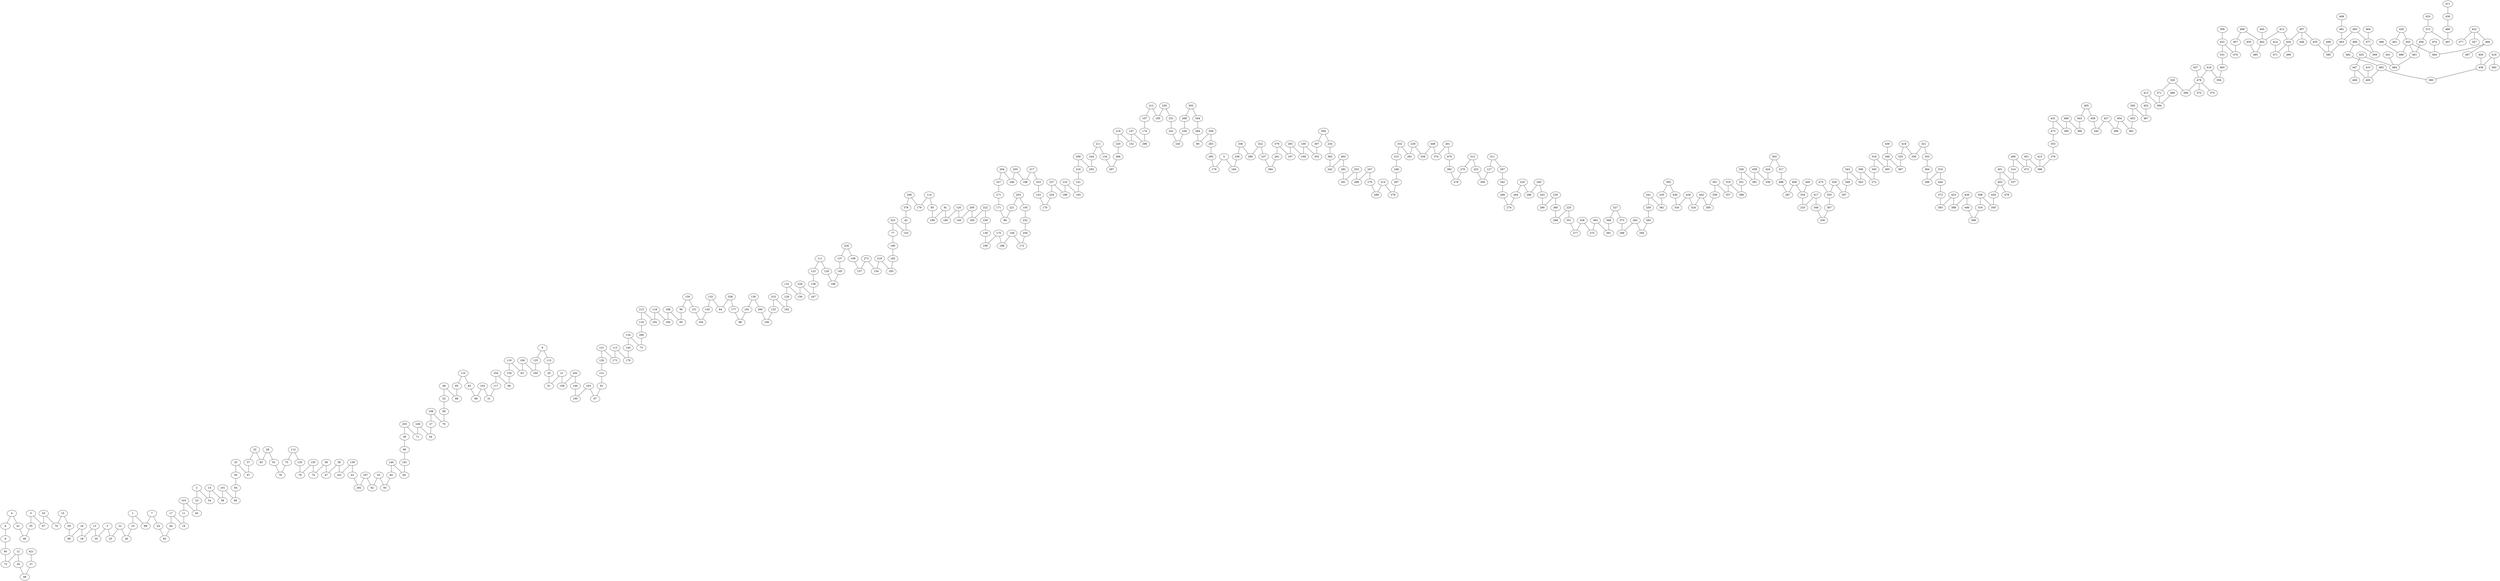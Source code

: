 graph G{
0--35;
0--67;
1--10;
1--88;
2--23;
2--54;
3--20;
3--25;
4--6;
4--41;
5--178;
5--184;
6--8;
7--88;
7--24;
8--40;
9--125;
9--115;
400--314;
400--472;
401--402;
401--337;
402--429;
402--479;
403--242;
403--282;
404--438;
405--443;
405--458;
406--287;
406--354;
407--434;
407--435;
407--448;
408--491;
409--457;
409--462;
410--495;
411--430;
412--462;
412--434;
413--452;
413--394;
414--471;
415--396;
416--438;
416--492;
417--233;
417--348;
418--325;
418--330;
419--478;
419--356;
420--455;
420--481;
421--37;
300--453;
300--467;
301--358;
301--357;
422--466;
422--377;
422--347;
302--424;
302--317;
423--393;
423--388;
303--208;
303--344;
424--339;
304--307;
304--234;
425--447;
425--484;
305--335;
305--436;
426--388;
426--446;
306--363;
306--272;
427--345;
427--490;
307--352;
428--334;
428--324;
308--316;
308--350;
429--350;
309--432;
430--480;
310--296;
310--444;
431--473;
431--385;
311--127;
311--207;
432--331;
432--476;
312--270;
312--223;
433--313;
434--471;
434--499;
313--456;
313--497;
314--337;
435--380;
315--133;
315--162;
436--334;
316--398;
437--478;
317--496;
438--390;
318--340;
318--365;
439--346;
319--357;
319--389;
440--354;
320--371;
320--399;
441--484;
200--149;
200--165;
442--324;
442--295;
321--330;
321--333;
322--280;
322--237;
201--374;
201--470;
443--386;
202--158;
202--146;
323--77;
323--153;
444--372;
203--105;
203--221;
445--462;
204--257;
204--246;
325--387;
446--398;
205--246;
205--186;
326--251;
326--381;
447--495;
447--468;
206--378;
206--179;
327--368;
327--373;
449--258;
449--374;
207--342;
328--277;
328--275;
208--236;
329--355;
329--397;
209--216;
209--293;
450--485;
451--472;
451--396;
210--189;
210--193;
452--467;
331--463;
211--244;
211--134;
332--215;
332--281;
453--382;
212--107;
212--185;
333--364;
454--490;
454--382;
213--116;
213--192;
455--461;
455--489;
455--494;
214--289;
214--279;
335--361;
456--461;
336--238;
336--280;
215--248;
457--476;
216--141;
458--345;
338--84;
338--177;
217--186;
217--253;
459--381;
459--339;
218--154;
218--183;
219--220;
219--152;
460--385;
460--386;
340--272;
461--484;
220--366;
341--259;
341--361;
462--485;
221--86;
100--169;
100--352;
342--269;
463--356;
101--58;
101--69;
222--165;
222--239;
343--349;
343--363;
464--477;
102--96;
102--31;
344--284;
223--395;
465--493;
465--477;
103--11;
103--45;
224--264;
224--286;
466--494;
466--487;
104--117;
104--99;
225--268;
225--351;
346--365;
346--387;
226--137;
226--109;
105--232;
106--63;
106--160;
227--254;
227--189;
348--256;
469--369;
469--482;
228--156;
228--187;
107--174;
349--397;
108--27;
108--79;
229--281;
229--258;
109--157;
470--392;
230--185;
230--231;
351--277;
110--65;
110--82;
231--241;
473--353;
111--123;
111--129;
232--250;
353--376;
474--494;
112--75;
112--135;
354--233;
475--355;
113--173;
113--176;
234--362;
355--367;
114--179;
114--85;
235--290;
235--360;
477--369;
115--29;
236--245;
478--399;
478--370;
478--375;
116--266;
237--384;
358--295;
117--31;
359--80;
359--263;
238--184;
118--192;
118--194;
239--136;
119--159;
119--63;
10--26;
11--19;
12--30;
12--72;
13--18;
13--20;
14--54;
14--58;
15--70;
15--59;
16--89;
16--18;
17--44;
17--19;
480--497;
360--268;
240--286;
240--243;
482--483;
120--190;
120--149;
241--245;
362--242;
483--390;
483--495;
121--126;
121--173;
122--128;
122--156;
243--290;
364--296;
123--138;
244--293;
486--394;
124--144;
124--73;
366--297;
125--160;
367--256;
488--489;
126--131;
247--299;
247--276;
368--391;
248--267;
127--395;
249--71;
249--34;
128--162;
129--198;
21--51;
21--158;
22--25;
22--26;
23--45;
24--92;
27--34;
28--83;
28--61;
29--51;
491--493;
250--172;
371--394;
130--181;
130--260;
251--389;
372--393;
493--380;
131--91;
252--291;
252--299;
373--288;
132--142;
132--84;
253--143;
133--166;
254--170;
496--287;
255--39;
255--71;
134--297;
376--396;
135--78;
498--380;
378--42;
136--196;
257--271;
137--145;
379--261;
379--197;
138--187;
259--283;
139--161;
139--43;
30--48;
32--57;
32--83;
33--50;
33--87;
35--46;
36--47;
36--161;
37--48;
38--74;
38--47;
39--66;
260--166;
140--60;
140--94;
261--384;
141--193;
383--275;
383--391;
262--288;
262--294;
142--164;
263--285;
143--170;
264--274;
144--176;
265--197;
265--169;
266--73;
145--198;
146--195;
267--279;
147--152;
147--298;
148--188;
148--172;
269--274;
40--72;
41--46;
42--153;
43--292;
44--92;
49--52;
49--68;
270--278;
150--90;
150--151;
271--171;
392--278;
151--164;
273--157;
273--154;
155--78;
155--74;
276--289;
159--99;
50--64;
52--56;
53--67;
53--70;
55--62;
55--93;
56--79;
57--87;
59--89;
282--291;
283--294;
163--195;
163--97;
284--80;
285--178;
167--292;
167--62;
168--194;
168--95;
60--93;
61--76;
64--69;
65--68;
66--191;
171--86;
174--298;
175--196;
175--188;
177--98;
75--76;
77--180;
180--182;
181--98;
182--183;
81--199;
81--190;
82--96;
85--199;
191--94;
90--95;
91--97;
}